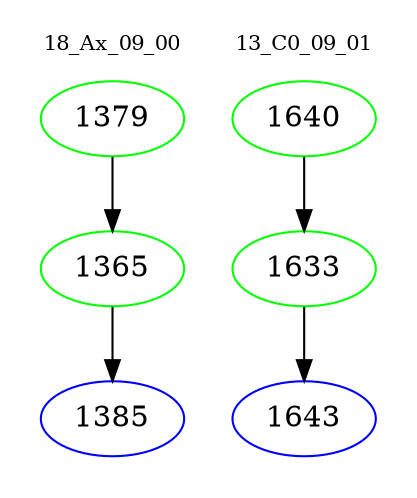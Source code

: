 digraph{
subgraph cluster_0 {
color = white
label = "18_Ax_09_00";
fontsize=10;
T0_1379 [label="1379", color="green"]
T0_1379 -> T0_1365 [color="black"]
T0_1365 [label="1365", color="green"]
T0_1365 -> T0_1385 [color="black"]
T0_1385 [label="1385", color="blue"]
}
subgraph cluster_1 {
color = white
label = "13_C0_09_01";
fontsize=10;
T1_1640 [label="1640", color="green"]
T1_1640 -> T1_1633 [color="black"]
T1_1633 [label="1633", color="green"]
T1_1633 -> T1_1643 [color="black"]
T1_1643 [label="1643", color="blue"]
}
}
